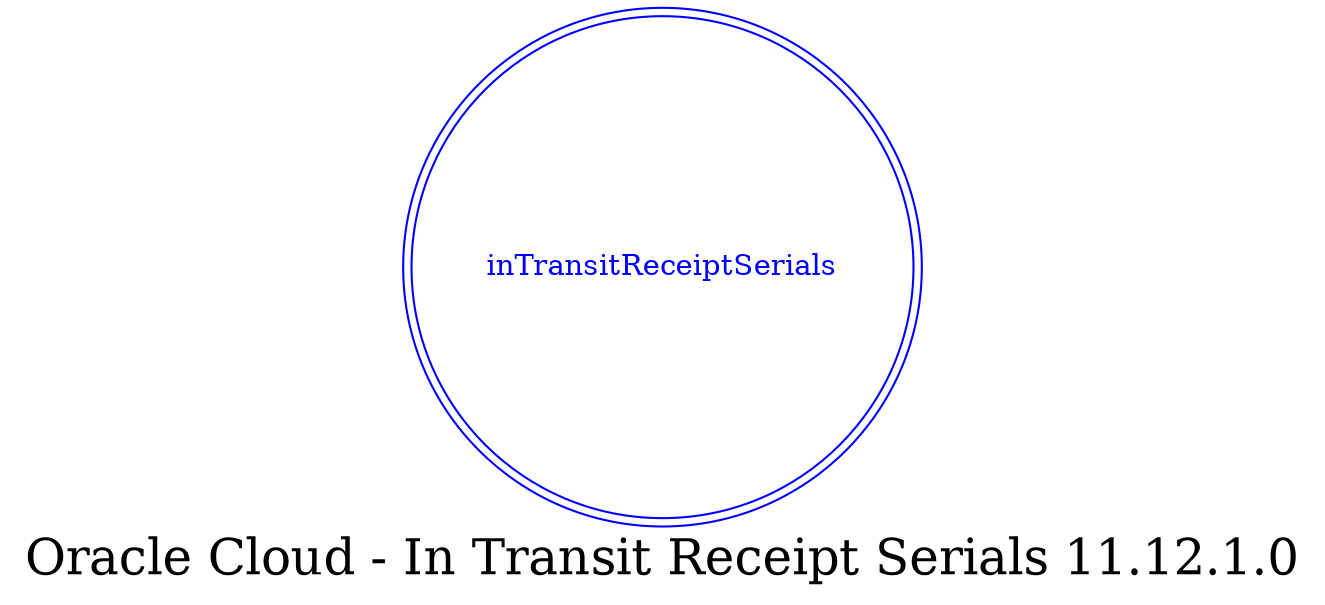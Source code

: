 digraph LexiconGraph {
graph[label="Oracle Cloud - In Transit Receipt Serials 11.12.1.0", fontsize=24]
splines=true
"inTransitReceiptSerials" [color=blue, fontcolor=blue, shape=doublecircle]
}
